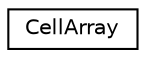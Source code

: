 digraph "Graphical Class Hierarchy"
{
 // LATEX_PDF_SIZE
  edge [fontname="Helvetica",fontsize="10",labelfontname="Helvetica",labelfontsize="10"];
  node [fontname="Helvetica",fontsize="10",shape=record];
  rankdir="LR";
  Node0 [label="CellArray",height=0.2,width=0.4,color="black", fillcolor="white", style="filled",URL="$db/d1b/sqlite3_8c.html#d8/d3b/structCellArray",tooltip=" "];
}
